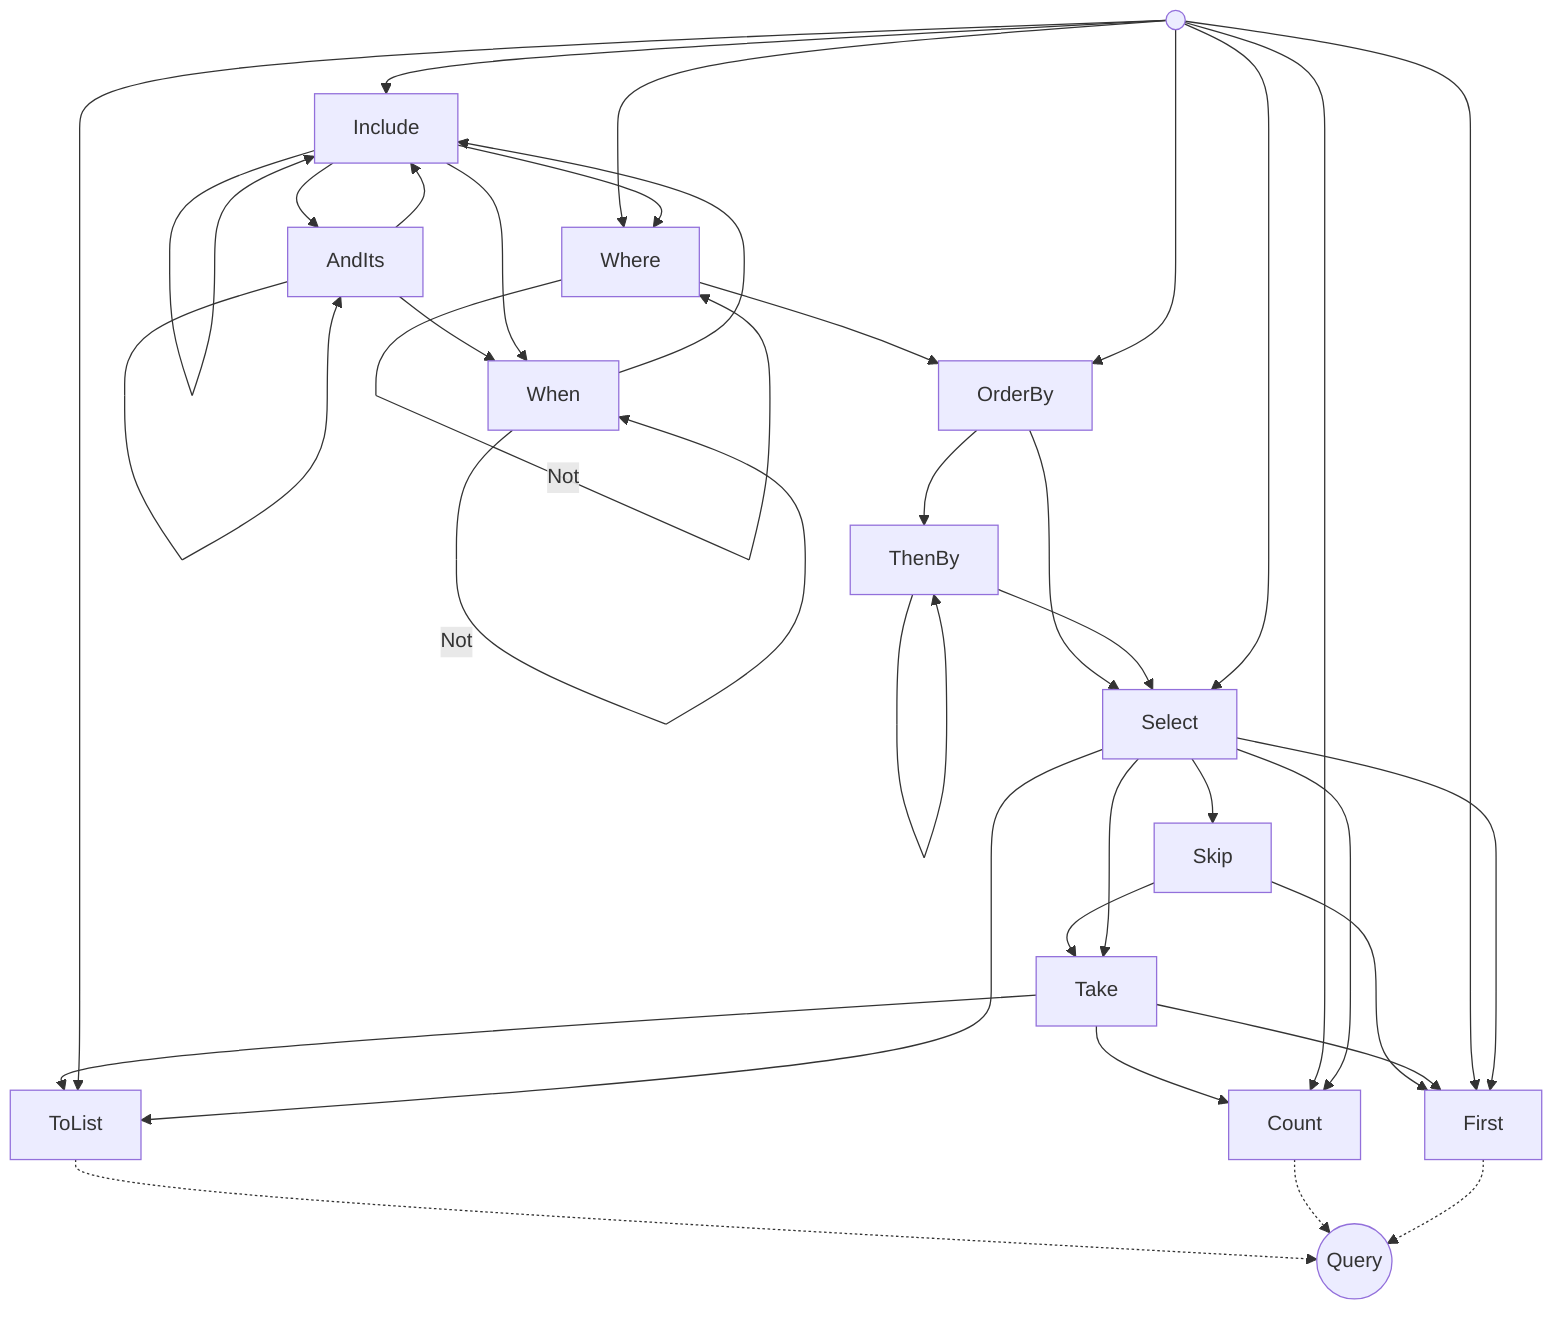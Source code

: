 graph TD;
    Start(( ))-->Include;

    Include-->Include;
    Include-->AndIts;
    AndIts-->AndIts;
    AndIts-->Include;
    AndIts-->When;

    Include-->When;
    When-->Include;

    When--And-->When;
    When--Or-->When;
    When--Not-->When;


    Start-->Where;
    Include-->Where;

    Where--And-->Where;
    Where--Or-->Where;
    Where--Not-->Where;


    Where-->OrderBy;

    Start-->OrderBy;
    OrderBy-->Select;
    OrderBy-->ThenBy;
    ThenBy-->ThenBy;
    ThenBy-->Select;

    Start-->Select;
    Select-->Skip;
    Skip-->Take;
    Skip-->First;
    Select-->Take;
    Take-->ToList;
    Take-->Count;
    Take-->First;

    Start-->ToList;
    Start-->Count;
    Start-->First;
    Select-->ToList;
    Select-->Count;
    Select-->First;

    ToList-.->Query((Query));
    Count-.->Query;
    First-.->Query;